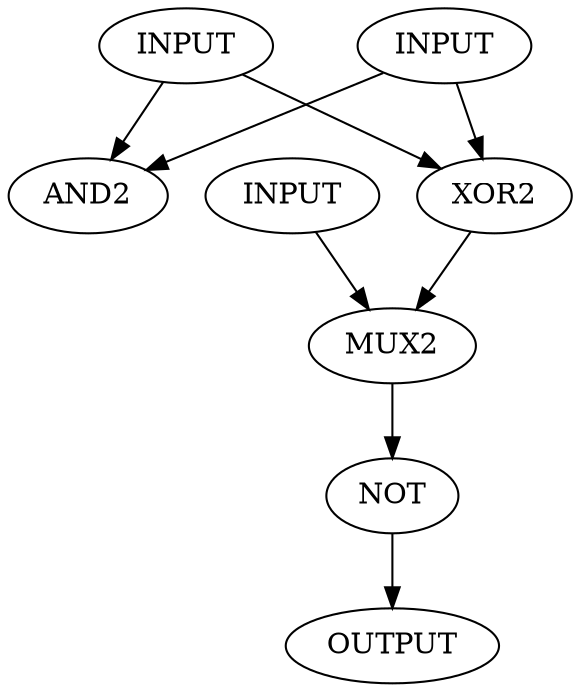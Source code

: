 digraph test {
  I1 [label = "INPUT"];
  I2 [label = "INPUT"];
  I3 [label = "INPUT"];

  M1_AND [label = "AND2" ];
  M1_XOR [label = "XOR2" ];
  M1_NOT [label = "NOT" ];

  M1 [label = "MUX2" sel = "M1_AND"];
  O1 [label = "OUTPUT"];

  I1 -> M1_AND;
  I2 -> M1_AND;

  I1 -> M1_XOR -> M1 -> M1_NOT -> O1;
  I2 -> M1_XOR;
  I3 -> M1;
}
